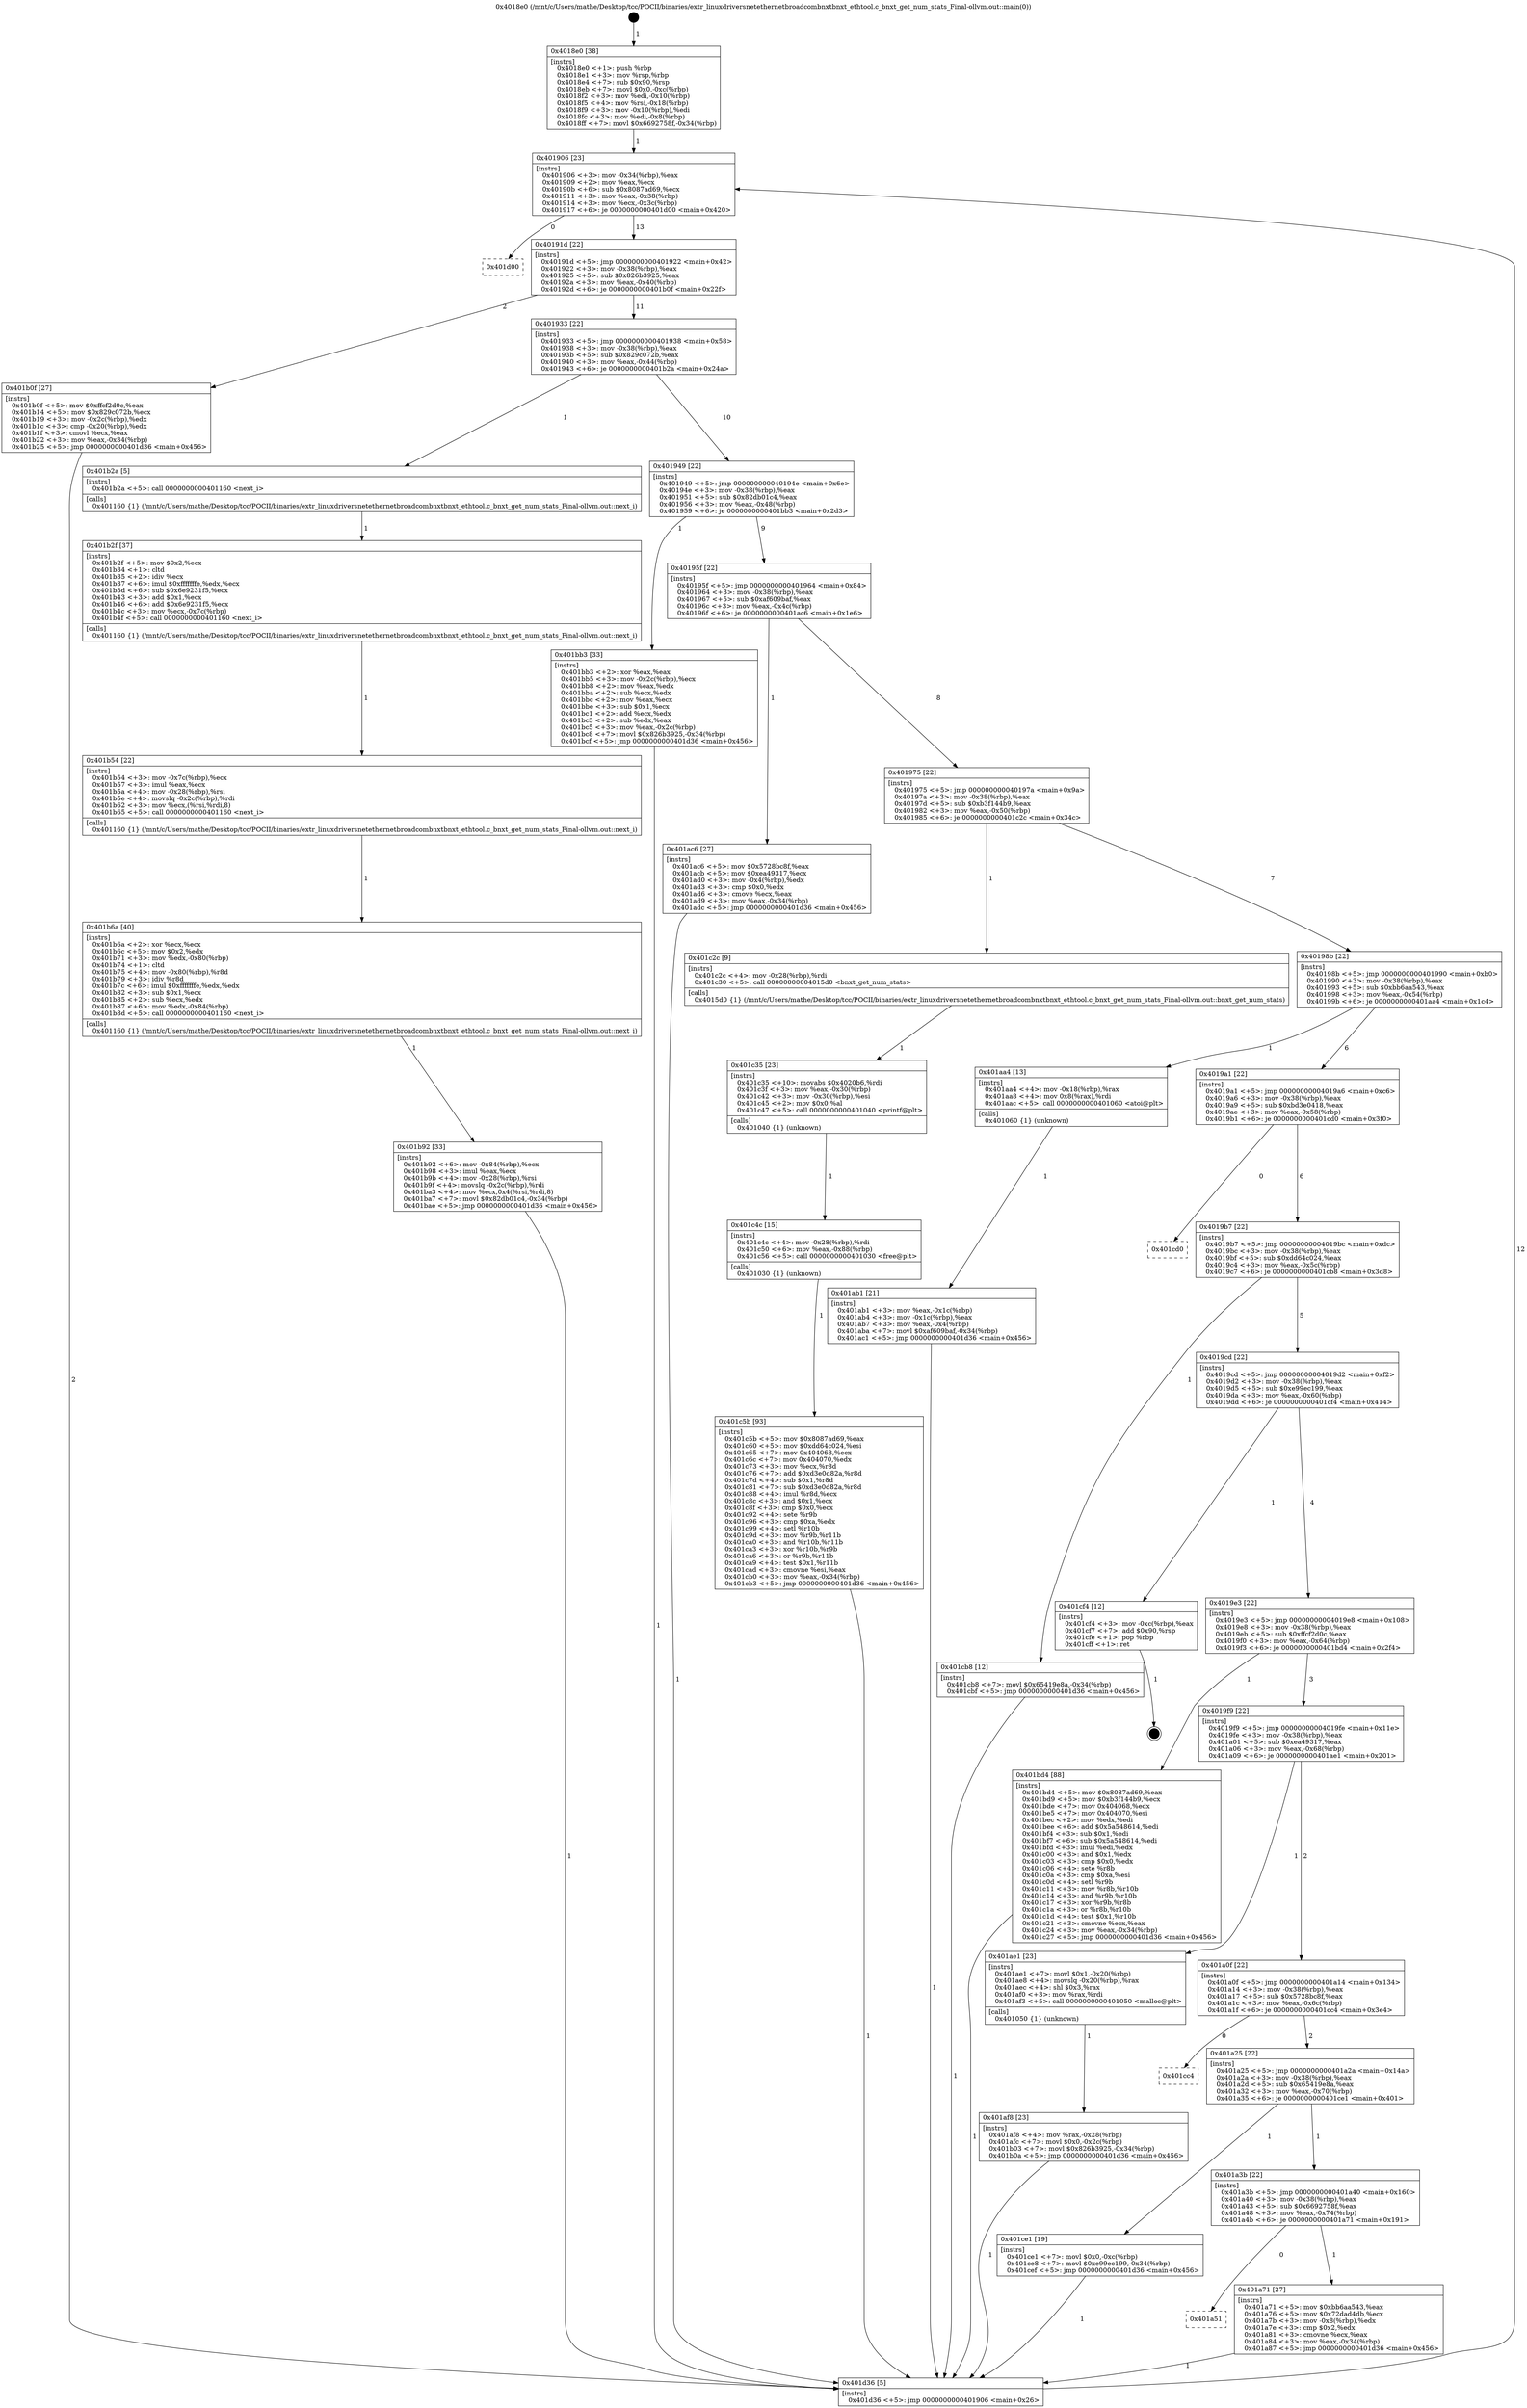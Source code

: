 digraph "0x4018e0" {
  label = "0x4018e0 (/mnt/c/Users/mathe/Desktop/tcc/POCII/binaries/extr_linuxdriversnetethernetbroadcombnxtbnxt_ethtool.c_bnxt_get_num_stats_Final-ollvm.out::main(0))"
  labelloc = "t"
  node[shape=record]

  Entry [label="",width=0.3,height=0.3,shape=circle,fillcolor=black,style=filled]
  "0x401906" [label="{
     0x401906 [23]\l
     | [instrs]\l
     &nbsp;&nbsp;0x401906 \<+3\>: mov -0x34(%rbp),%eax\l
     &nbsp;&nbsp;0x401909 \<+2\>: mov %eax,%ecx\l
     &nbsp;&nbsp;0x40190b \<+6\>: sub $0x8087ad69,%ecx\l
     &nbsp;&nbsp;0x401911 \<+3\>: mov %eax,-0x38(%rbp)\l
     &nbsp;&nbsp;0x401914 \<+3\>: mov %ecx,-0x3c(%rbp)\l
     &nbsp;&nbsp;0x401917 \<+6\>: je 0000000000401d00 \<main+0x420\>\l
  }"]
  "0x401d00" [label="{
     0x401d00\l
  }", style=dashed]
  "0x40191d" [label="{
     0x40191d [22]\l
     | [instrs]\l
     &nbsp;&nbsp;0x40191d \<+5\>: jmp 0000000000401922 \<main+0x42\>\l
     &nbsp;&nbsp;0x401922 \<+3\>: mov -0x38(%rbp),%eax\l
     &nbsp;&nbsp;0x401925 \<+5\>: sub $0x826b3925,%eax\l
     &nbsp;&nbsp;0x40192a \<+3\>: mov %eax,-0x40(%rbp)\l
     &nbsp;&nbsp;0x40192d \<+6\>: je 0000000000401b0f \<main+0x22f\>\l
  }"]
  Exit [label="",width=0.3,height=0.3,shape=circle,fillcolor=black,style=filled,peripheries=2]
  "0x401b0f" [label="{
     0x401b0f [27]\l
     | [instrs]\l
     &nbsp;&nbsp;0x401b0f \<+5\>: mov $0xffcf2d0c,%eax\l
     &nbsp;&nbsp;0x401b14 \<+5\>: mov $0x829c072b,%ecx\l
     &nbsp;&nbsp;0x401b19 \<+3\>: mov -0x2c(%rbp),%edx\l
     &nbsp;&nbsp;0x401b1c \<+3\>: cmp -0x20(%rbp),%edx\l
     &nbsp;&nbsp;0x401b1f \<+3\>: cmovl %ecx,%eax\l
     &nbsp;&nbsp;0x401b22 \<+3\>: mov %eax,-0x34(%rbp)\l
     &nbsp;&nbsp;0x401b25 \<+5\>: jmp 0000000000401d36 \<main+0x456\>\l
  }"]
  "0x401933" [label="{
     0x401933 [22]\l
     | [instrs]\l
     &nbsp;&nbsp;0x401933 \<+5\>: jmp 0000000000401938 \<main+0x58\>\l
     &nbsp;&nbsp;0x401938 \<+3\>: mov -0x38(%rbp),%eax\l
     &nbsp;&nbsp;0x40193b \<+5\>: sub $0x829c072b,%eax\l
     &nbsp;&nbsp;0x401940 \<+3\>: mov %eax,-0x44(%rbp)\l
     &nbsp;&nbsp;0x401943 \<+6\>: je 0000000000401b2a \<main+0x24a\>\l
  }"]
  "0x401c5b" [label="{
     0x401c5b [93]\l
     | [instrs]\l
     &nbsp;&nbsp;0x401c5b \<+5\>: mov $0x8087ad69,%eax\l
     &nbsp;&nbsp;0x401c60 \<+5\>: mov $0xdd64c024,%esi\l
     &nbsp;&nbsp;0x401c65 \<+7\>: mov 0x404068,%ecx\l
     &nbsp;&nbsp;0x401c6c \<+7\>: mov 0x404070,%edx\l
     &nbsp;&nbsp;0x401c73 \<+3\>: mov %ecx,%r8d\l
     &nbsp;&nbsp;0x401c76 \<+7\>: add $0xd3e0d82a,%r8d\l
     &nbsp;&nbsp;0x401c7d \<+4\>: sub $0x1,%r8d\l
     &nbsp;&nbsp;0x401c81 \<+7\>: sub $0xd3e0d82a,%r8d\l
     &nbsp;&nbsp;0x401c88 \<+4\>: imul %r8d,%ecx\l
     &nbsp;&nbsp;0x401c8c \<+3\>: and $0x1,%ecx\l
     &nbsp;&nbsp;0x401c8f \<+3\>: cmp $0x0,%ecx\l
     &nbsp;&nbsp;0x401c92 \<+4\>: sete %r9b\l
     &nbsp;&nbsp;0x401c96 \<+3\>: cmp $0xa,%edx\l
     &nbsp;&nbsp;0x401c99 \<+4\>: setl %r10b\l
     &nbsp;&nbsp;0x401c9d \<+3\>: mov %r9b,%r11b\l
     &nbsp;&nbsp;0x401ca0 \<+3\>: and %r10b,%r11b\l
     &nbsp;&nbsp;0x401ca3 \<+3\>: xor %r10b,%r9b\l
     &nbsp;&nbsp;0x401ca6 \<+3\>: or %r9b,%r11b\l
     &nbsp;&nbsp;0x401ca9 \<+4\>: test $0x1,%r11b\l
     &nbsp;&nbsp;0x401cad \<+3\>: cmovne %esi,%eax\l
     &nbsp;&nbsp;0x401cb0 \<+3\>: mov %eax,-0x34(%rbp)\l
     &nbsp;&nbsp;0x401cb3 \<+5\>: jmp 0000000000401d36 \<main+0x456\>\l
  }"]
  "0x401b2a" [label="{
     0x401b2a [5]\l
     | [instrs]\l
     &nbsp;&nbsp;0x401b2a \<+5\>: call 0000000000401160 \<next_i\>\l
     | [calls]\l
     &nbsp;&nbsp;0x401160 \{1\} (/mnt/c/Users/mathe/Desktop/tcc/POCII/binaries/extr_linuxdriversnetethernetbroadcombnxtbnxt_ethtool.c_bnxt_get_num_stats_Final-ollvm.out::next_i)\l
  }"]
  "0x401949" [label="{
     0x401949 [22]\l
     | [instrs]\l
     &nbsp;&nbsp;0x401949 \<+5\>: jmp 000000000040194e \<main+0x6e\>\l
     &nbsp;&nbsp;0x40194e \<+3\>: mov -0x38(%rbp),%eax\l
     &nbsp;&nbsp;0x401951 \<+5\>: sub $0x82db01c4,%eax\l
     &nbsp;&nbsp;0x401956 \<+3\>: mov %eax,-0x48(%rbp)\l
     &nbsp;&nbsp;0x401959 \<+6\>: je 0000000000401bb3 \<main+0x2d3\>\l
  }"]
  "0x401c4c" [label="{
     0x401c4c [15]\l
     | [instrs]\l
     &nbsp;&nbsp;0x401c4c \<+4\>: mov -0x28(%rbp),%rdi\l
     &nbsp;&nbsp;0x401c50 \<+6\>: mov %eax,-0x88(%rbp)\l
     &nbsp;&nbsp;0x401c56 \<+5\>: call 0000000000401030 \<free@plt\>\l
     | [calls]\l
     &nbsp;&nbsp;0x401030 \{1\} (unknown)\l
  }"]
  "0x401bb3" [label="{
     0x401bb3 [33]\l
     | [instrs]\l
     &nbsp;&nbsp;0x401bb3 \<+2\>: xor %eax,%eax\l
     &nbsp;&nbsp;0x401bb5 \<+3\>: mov -0x2c(%rbp),%ecx\l
     &nbsp;&nbsp;0x401bb8 \<+2\>: mov %eax,%edx\l
     &nbsp;&nbsp;0x401bba \<+2\>: sub %ecx,%edx\l
     &nbsp;&nbsp;0x401bbc \<+2\>: mov %eax,%ecx\l
     &nbsp;&nbsp;0x401bbe \<+3\>: sub $0x1,%ecx\l
     &nbsp;&nbsp;0x401bc1 \<+2\>: add %ecx,%edx\l
     &nbsp;&nbsp;0x401bc3 \<+2\>: sub %edx,%eax\l
     &nbsp;&nbsp;0x401bc5 \<+3\>: mov %eax,-0x2c(%rbp)\l
     &nbsp;&nbsp;0x401bc8 \<+7\>: movl $0x826b3925,-0x34(%rbp)\l
     &nbsp;&nbsp;0x401bcf \<+5\>: jmp 0000000000401d36 \<main+0x456\>\l
  }"]
  "0x40195f" [label="{
     0x40195f [22]\l
     | [instrs]\l
     &nbsp;&nbsp;0x40195f \<+5\>: jmp 0000000000401964 \<main+0x84\>\l
     &nbsp;&nbsp;0x401964 \<+3\>: mov -0x38(%rbp),%eax\l
     &nbsp;&nbsp;0x401967 \<+5\>: sub $0xaf609baf,%eax\l
     &nbsp;&nbsp;0x40196c \<+3\>: mov %eax,-0x4c(%rbp)\l
     &nbsp;&nbsp;0x40196f \<+6\>: je 0000000000401ac6 \<main+0x1e6\>\l
  }"]
  "0x401c35" [label="{
     0x401c35 [23]\l
     | [instrs]\l
     &nbsp;&nbsp;0x401c35 \<+10\>: movabs $0x4020b6,%rdi\l
     &nbsp;&nbsp;0x401c3f \<+3\>: mov %eax,-0x30(%rbp)\l
     &nbsp;&nbsp;0x401c42 \<+3\>: mov -0x30(%rbp),%esi\l
     &nbsp;&nbsp;0x401c45 \<+2\>: mov $0x0,%al\l
     &nbsp;&nbsp;0x401c47 \<+5\>: call 0000000000401040 \<printf@plt\>\l
     | [calls]\l
     &nbsp;&nbsp;0x401040 \{1\} (unknown)\l
  }"]
  "0x401ac6" [label="{
     0x401ac6 [27]\l
     | [instrs]\l
     &nbsp;&nbsp;0x401ac6 \<+5\>: mov $0x5728bc8f,%eax\l
     &nbsp;&nbsp;0x401acb \<+5\>: mov $0xea49317,%ecx\l
     &nbsp;&nbsp;0x401ad0 \<+3\>: mov -0x4(%rbp),%edx\l
     &nbsp;&nbsp;0x401ad3 \<+3\>: cmp $0x0,%edx\l
     &nbsp;&nbsp;0x401ad6 \<+3\>: cmove %ecx,%eax\l
     &nbsp;&nbsp;0x401ad9 \<+3\>: mov %eax,-0x34(%rbp)\l
     &nbsp;&nbsp;0x401adc \<+5\>: jmp 0000000000401d36 \<main+0x456\>\l
  }"]
  "0x401975" [label="{
     0x401975 [22]\l
     | [instrs]\l
     &nbsp;&nbsp;0x401975 \<+5\>: jmp 000000000040197a \<main+0x9a\>\l
     &nbsp;&nbsp;0x40197a \<+3\>: mov -0x38(%rbp),%eax\l
     &nbsp;&nbsp;0x40197d \<+5\>: sub $0xb3f144b9,%eax\l
     &nbsp;&nbsp;0x401982 \<+3\>: mov %eax,-0x50(%rbp)\l
     &nbsp;&nbsp;0x401985 \<+6\>: je 0000000000401c2c \<main+0x34c\>\l
  }"]
  "0x401b92" [label="{
     0x401b92 [33]\l
     | [instrs]\l
     &nbsp;&nbsp;0x401b92 \<+6\>: mov -0x84(%rbp),%ecx\l
     &nbsp;&nbsp;0x401b98 \<+3\>: imul %eax,%ecx\l
     &nbsp;&nbsp;0x401b9b \<+4\>: mov -0x28(%rbp),%rsi\l
     &nbsp;&nbsp;0x401b9f \<+4\>: movslq -0x2c(%rbp),%rdi\l
     &nbsp;&nbsp;0x401ba3 \<+4\>: mov %ecx,0x4(%rsi,%rdi,8)\l
     &nbsp;&nbsp;0x401ba7 \<+7\>: movl $0x82db01c4,-0x34(%rbp)\l
     &nbsp;&nbsp;0x401bae \<+5\>: jmp 0000000000401d36 \<main+0x456\>\l
  }"]
  "0x401c2c" [label="{
     0x401c2c [9]\l
     | [instrs]\l
     &nbsp;&nbsp;0x401c2c \<+4\>: mov -0x28(%rbp),%rdi\l
     &nbsp;&nbsp;0x401c30 \<+5\>: call 00000000004015d0 \<bnxt_get_num_stats\>\l
     | [calls]\l
     &nbsp;&nbsp;0x4015d0 \{1\} (/mnt/c/Users/mathe/Desktop/tcc/POCII/binaries/extr_linuxdriversnetethernetbroadcombnxtbnxt_ethtool.c_bnxt_get_num_stats_Final-ollvm.out::bnxt_get_num_stats)\l
  }"]
  "0x40198b" [label="{
     0x40198b [22]\l
     | [instrs]\l
     &nbsp;&nbsp;0x40198b \<+5\>: jmp 0000000000401990 \<main+0xb0\>\l
     &nbsp;&nbsp;0x401990 \<+3\>: mov -0x38(%rbp),%eax\l
     &nbsp;&nbsp;0x401993 \<+5\>: sub $0xbb6aa543,%eax\l
     &nbsp;&nbsp;0x401998 \<+3\>: mov %eax,-0x54(%rbp)\l
     &nbsp;&nbsp;0x40199b \<+6\>: je 0000000000401aa4 \<main+0x1c4\>\l
  }"]
  "0x401b6a" [label="{
     0x401b6a [40]\l
     | [instrs]\l
     &nbsp;&nbsp;0x401b6a \<+2\>: xor %ecx,%ecx\l
     &nbsp;&nbsp;0x401b6c \<+5\>: mov $0x2,%edx\l
     &nbsp;&nbsp;0x401b71 \<+3\>: mov %edx,-0x80(%rbp)\l
     &nbsp;&nbsp;0x401b74 \<+1\>: cltd\l
     &nbsp;&nbsp;0x401b75 \<+4\>: mov -0x80(%rbp),%r8d\l
     &nbsp;&nbsp;0x401b79 \<+3\>: idiv %r8d\l
     &nbsp;&nbsp;0x401b7c \<+6\>: imul $0xfffffffe,%edx,%edx\l
     &nbsp;&nbsp;0x401b82 \<+3\>: sub $0x1,%ecx\l
     &nbsp;&nbsp;0x401b85 \<+2\>: sub %ecx,%edx\l
     &nbsp;&nbsp;0x401b87 \<+6\>: mov %edx,-0x84(%rbp)\l
     &nbsp;&nbsp;0x401b8d \<+5\>: call 0000000000401160 \<next_i\>\l
     | [calls]\l
     &nbsp;&nbsp;0x401160 \{1\} (/mnt/c/Users/mathe/Desktop/tcc/POCII/binaries/extr_linuxdriversnetethernetbroadcombnxtbnxt_ethtool.c_bnxt_get_num_stats_Final-ollvm.out::next_i)\l
  }"]
  "0x401aa4" [label="{
     0x401aa4 [13]\l
     | [instrs]\l
     &nbsp;&nbsp;0x401aa4 \<+4\>: mov -0x18(%rbp),%rax\l
     &nbsp;&nbsp;0x401aa8 \<+4\>: mov 0x8(%rax),%rdi\l
     &nbsp;&nbsp;0x401aac \<+5\>: call 0000000000401060 \<atoi@plt\>\l
     | [calls]\l
     &nbsp;&nbsp;0x401060 \{1\} (unknown)\l
  }"]
  "0x4019a1" [label="{
     0x4019a1 [22]\l
     | [instrs]\l
     &nbsp;&nbsp;0x4019a1 \<+5\>: jmp 00000000004019a6 \<main+0xc6\>\l
     &nbsp;&nbsp;0x4019a6 \<+3\>: mov -0x38(%rbp),%eax\l
     &nbsp;&nbsp;0x4019a9 \<+5\>: sub $0xbd3e0418,%eax\l
     &nbsp;&nbsp;0x4019ae \<+3\>: mov %eax,-0x58(%rbp)\l
     &nbsp;&nbsp;0x4019b1 \<+6\>: je 0000000000401cd0 \<main+0x3f0\>\l
  }"]
  "0x401b54" [label="{
     0x401b54 [22]\l
     | [instrs]\l
     &nbsp;&nbsp;0x401b54 \<+3\>: mov -0x7c(%rbp),%ecx\l
     &nbsp;&nbsp;0x401b57 \<+3\>: imul %eax,%ecx\l
     &nbsp;&nbsp;0x401b5a \<+4\>: mov -0x28(%rbp),%rsi\l
     &nbsp;&nbsp;0x401b5e \<+4\>: movslq -0x2c(%rbp),%rdi\l
     &nbsp;&nbsp;0x401b62 \<+3\>: mov %ecx,(%rsi,%rdi,8)\l
     &nbsp;&nbsp;0x401b65 \<+5\>: call 0000000000401160 \<next_i\>\l
     | [calls]\l
     &nbsp;&nbsp;0x401160 \{1\} (/mnt/c/Users/mathe/Desktop/tcc/POCII/binaries/extr_linuxdriversnetethernetbroadcombnxtbnxt_ethtool.c_bnxt_get_num_stats_Final-ollvm.out::next_i)\l
  }"]
  "0x401cd0" [label="{
     0x401cd0\l
  }", style=dashed]
  "0x4019b7" [label="{
     0x4019b7 [22]\l
     | [instrs]\l
     &nbsp;&nbsp;0x4019b7 \<+5\>: jmp 00000000004019bc \<main+0xdc\>\l
     &nbsp;&nbsp;0x4019bc \<+3\>: mov -0x38(%rbp),%eax\l
     &nbsp;&nbsp;0x4019bf \<+5\>: sub $0xdd64c024,%eax\l
     &nbsp;&nbsp;0x4019c4 \<+3\>: mov %eax,-0x5c(%rbp)\l
     &nbsp;&nbsp;0x4019c7 \<+6\>: je 0000000000401cb8 \<main+0x3d8\>\l
  }"]
  "0x401b2f" [label="{
     0x401b2f [37]\l
     | [instrs]\l
     &nbsp;&nbsp;0x401b2f \<+5\>: mov $0x2,%ecx\l
     &nbsp;&nbsp;0x401b34 \<+1\>: cltd\l
     &nbsp;&nbsp;0x401b35 \<+2\>: idiv %ecx\l
     &nbsp;&nbsp;0x401b37 \<+6\>: imul $0xfffffffe,%edx,%ecx\l
     &nbsp;&nbsp;0x401b3d \<+6\>: sub $0x6e9231f5,%ecx\l
     &nbsp;&nbsp;0x401b43 \<+3\>: add $0x1,%ecx\l
     &nbsp;&nbsp;0x401b46 \<+6\>: add $0x6e9231f5,%ecx\l
     &nbsp;&nbsp;0x401b4c \<+3\>: mov %ecx,-0x7c(%rbp)\l
     &nbsp;&nbsp;0x401b4f \<+5\>: call 0000000000401160 \<next_i\>\l
     | [calls]\l
     &nbsp;&nbsp;0x401160 \{1\} (/mnt/c/Users/mathe/Desktop/tcc/POCII/binaries/extr_linuxdriversnetethernetbroadcombnxtbnxt_ethtool.c_bnxt_get_num_stats_Final-ollvm.out::next_i)\l
  }"]
  "0x401cb8" [label="{
     0x401cb8 [12]\l
     | [instrs]\l
     &nbsp;&nbsp;0x401cb8 \<+7\>: movl $0x65419e8a,-0x34(%rbp)\l
     &nbsp;&nbsp;0x401cbf \<+5\>: jmp 0000000000401d36 \<main+0x456\>\l
  }"]
  "0x4019cd" [label="{
     0x4019cd [22]\l
     | [instrs]\l
     &nbsp;&nbsp;0x4019cd \<+5\>: jmp 00000000004019d2 \<main+0xf2\>\l
     &nbsp;&nbsp;0x4019d2 \<+3\>: mov -0x38(%rbp),%eax\l
     &nbsp;&nbsp;0x4019d5 \<+5\>: sub $0xe99ec199,%eax\l
     &nbsp;&nbsp;0x4019da \<+3\>: mov %eax,-0x60(%rbp)\l
     &nbsp;&nbsp;0x4019dd \<+6\>: je 0000000000401cf4 \<main+0x414\>\l
  }"]
  "0x401af8" [label="{
     0x401af8 [23]\l
     | [instrs]\l
     &nbsp;&nbsp;0x401af8 \<+4\>: mov %rax,-0x28(%rbp)\l
     &nbsp;&nbsp;0x401afc \<+7\>: movl $0x0,-0x2c(%rbp)\l
     &nbsp;&nbsp;0x401b03 \<+7\>: movl $0x826b3925,-0x34(%rbp)\l
     &nbsp;&nbsp;0x401b0a \<+5\>: jmp 0000000000401d36 \<main+0x456\>\l
  }"]
  "0x401cf4" [label="{
     0x401cf4 [12]\l
     | [instrs]\l
     &nbsp;&nbsp;0x401cf4 \<+3\>: mov -0xc(%rbp),%eax\l
     &nbsp;&nbsp;0x401cf7 \<+7\>: add $0x90,%rsp\l
     &nbsp;&nbsp;0x401cfe \<+1\>: pop %rbp\l
     &nbsp;&nbsp;0x401cff \<+1\>: ret\l
  }"]
  "0x4019e3" [label="{
     0x4019e3 [22]\l
     | [instrs]\l
     &nbsp;&nbsp;0x4019e3 \<+5\>: jmp 00000000004019e8 \<main+0x108\>\l
     &nbsp;&nbsp;0x4019e8 \<+3\>: mov -0x38(%rbp),%eax\l
     &nbsp;&nbsp;0x4019eb \<+5\>: sub $0xffcf2d0c,%eax\l
     &nbsp;&nbsp;0x4019f0 \<+3\>: mov %eax,-0x64(%rbp)\l
     &nbsp;&nbsp;0x4019f3 \<+6\>: je 0000000000401bd4 \<main+0x2f4\>\l
  }"]
  "0x401ab1" [label="{
     0x401ab1 [21]\l
     | [instrs]\l
     &nbsp;&nbsp;0x401ab1 \<+3\>: mov %eax,-0x1c(%rbp)\l
     &nbsp;&nbsp;0x401ab4 \<+3\>: mov -0x1c(%rbp),%eax\l
     &nbsp;&nbsp;0x401ab7 \<+3\>: mov %eax,-0x4(%rbp)\l
     &nbsp;&nbsp;0x401aba \<+7\>: movl $0xaf609baf,-0x34(%rbp)\l
     &nbsp;&nbsp;0x401ac1 \<+5\>: jmp 0000000000401d36 \<main+0x456\>\l
  }"]
  "0x401bd4" [label="{
     0x401bd4 [88]\l
     | [instrs]\l
     &nbsp;&nbsp;0x401bd4 \<+5\>: mov $0x8087ad69,%eax\l
     &nbsp;&nbsp;0x401bd9 \<+5\>: mov $0xb3f144b9,%ecx\l
     &nbsp;&nbsp;0x401bde \<+7\>: mov 0x404068,%edx\l
     &nbsp;&nbsp;0x401be5 \<+7\>: mov 0x404070,%esi\l
     &nbsp;&nbsp;0x401bec \<+2\>: mov %edx,%edi\l
     &nbsp;&nbsp;0x401bee \<+6\>: add $0x5a548614,%edi\l
     &nbsp;&nbsp;0x401bf4 \<+3\>: sub $0x1,%edi\l
     &nbsp;&nbsp;0x401bf7 \<+6\>: sub $0x5a548614,%edi\l
     &nbsp;&nbsp;0x401bfd \<+3\>: imul %edi,%edx\l
     &nbsp;&nbsp;0x401c00 \<+3\>: and $0x1,%edx\l
     &nbsp;&nbsp;0x401c03 \<+3\>: cmp $0x0,%edx\l
     &nbsp;&nbsp;0x401c06 \<+4\>: sete %r8b\l
     &nbsp;&nbsp;0x401c0a \<+3\>: cmp $0xa,%esi\l
     &nbsp;&nbsp;0x401c0d \<+4\>: setl %r9b\l
     &nbsp;&nbsp;0x401c11 \<+3\>: mov %r8b,%r10b\l
     &nbsp;&nbsp;0x401c14 \<+3\>: and %r9b,%r10b\l
     &nbsp;&nbsp;0x401c17 \<+3\>: xor %r9b,%r8b\l
     &nbsp;&nbsp;0x401c1a \<+3\>: or %r8b,%r10b\l
     &nbsp;&nbsp;0x401c1d \<+4\>: test $0x1,%r10b\l
     &nbsp;&nbsp;0x401c21 \<+3\>: cmovne %ecx,%eax\l
     &nbsp;&nbsp;0x401c24 \<+3\>: mov %eax,-0x34(%rbp)\l
     &nbsp;&nbsp;0x401c27 \<+5\>: jmp 0000000000401d36 \<main+0x456\>\l
  }"]
  "0x4019f9" [label="{
     0x4019f9 [22]\l
     | [instrs]\l
     &nbsp;&nbsp;0x4019f9 \<+5\>: jmp 00000000004019fe \<main+0x11e\>\l
     &nbsp;&nbsp;0x4019fe \<+3\>: mov -0x38(%rbp),%eax\l
     &nbsp;&nbsp;0x401a01 \<+5\>: sub $0xea49317,%eax\l
     &nbsp;&nbsp;0x401a06 \<+3\>: mov %eax,-0x68(%rbp)\l
     &nbsp;&nbsp;0x401a09 \<+6\>: je 0000000000401ae1 \<main+0x201\>\l
  }"]
  "0x4018e0" [label="{
     0x4018e0 [38]\l
     | [instrs]\l
     &nbsp;&nbsp;0x4018e0 \<+1\>: push %rbp\l
     &nbsp;&nbsp;0x4018e1 \<+3\>: mov %rsp,%rbp\l
     &nbsp;&nbsp;0x4018e4 \<+7\>: sub $0x90,%rsp\l
     &nbsp;&nbsp;0x4018eb \<+7\>: movl $0x0,-0xc(%rbp)\l
     &nbsp;&nbsp;0x4018f2 \<+3\>: mov %edi,-0x10(%rbp)\l
     &nbsp;&nbsp;0x4018f5 \<+4\>: mov %rsi,-0x18(%rbp)\l
     &nbsp;&nbsp;0x4018f9 \<+3\>: mov -0x10(%rbp),%edi\l
     &nbsp;&nbsp;0x4018fc \<+3\>: mov %edi,-0x8(%rbp)\l
     &nbsp;&nbsp;0x4018ff \<+7\>: movl $0x6692758f,-0x34(%rbp)\l
  }"]
  "0x401ae1" [label="{
     0x401ae1 [23]\l
     | [instrs]\l
     &nbsp;&nbsp;0x401ae1 \<+7\>: movl $0x1,-0x20(%rbp)\l
     &nbsp;&nbsp;0x401ae8 \<+4\>: movslq -0x20(%rbp),%rax\l
     &nbsp;&nbsp;0x401aec \<+4\>: shl $0x3,%rax\l
     &nbsp;&nbsp;0x401af0 \<+3\>: mov %rax,%rdi\l
     &nbsp;&nbsp;0x401af3 \<+5\>: call 0000000000401050 \<malloc@plt\>\l
     | [calls]\l
     &nbsp;&nbsp;0x401050 \{1\} (unknown)\l
  }"]
  "0x401a0f" [label="{
     0x401a0f [22]\l
     | [instrs]\l
     &nbsp;&nbsp;0x401a0f \<+5\>: jmp 0000000000401a14 \<main+0x134\>\l
     &nbsp;&nbsp;0x401a14 \<+3\>: mov -0x38(%rbp),%eax\l
     &nbsp;&nbsp;0x401a17 \<+5\>: sub $0x5728bc8f,%eax\l
     &nbsp;&nbsp;0x401a1c \<+3\>: mov %eax,-0x6c(%rbp)\l
     &nbsp;&nbsp;0x401a1f \<+6\>: je 0000000000401cc4 \<main+0x3e4\>\l
  }"]
  "0x401d36" [label="{
     0x401d36 [5]\l
     | [instrs]\l
     &nbsp;&nbsp;0x401d36 \<+5\>: jmp 0000000000401906 \<main+0x26\>\l
  }"]
  "0x401cc4" [label="{
     0x401cc4\l
  }", style=dashed]
  "0x401a25" [label="{
     0x401a25 [22]\l
     | [instrs]\l
     &nbsp;&nbsp;0x401a25 \<+5\>: jmp 0000000000401a2a \<main+0x14a\>\l
     &nbsp;&nbsp;0x401a2a \<+3\>: mov -0x38(%rbp),%eax\l
     &nbsp;&nbsp;0x401a2d \<+5\>: sub $0x65419e8a,%eax\l
     &nbsp;&nbsp;0x401a32 \<+3\>: mov %eax,-0x70(%rbp)\l
     &nbsp;&nbsp;0x401a35 \<+6\>: je 0000000000401ce1 \<main+0x401\>\l
  }"]
  "0x401a51" [label="{
     0x401a51\l
  }", style=dashed]
  "0x401ce1" [label="{
     0x401ce1 [19]\l
     | [instrs]\l
     &nbsp;&nbsp;0x401ce1 \<+7\>: movl $0x0,-0xc(%rbp)\l
     &nbsp;&nbsp;0x401ce8 \<+7\>: movl $0xe99ec199,-0x34(%rbp)\l
     &nbsp;&nbsp;0x401cef \<+5\>: jmp 0000000000401d36 \<main+0x456\>\l
  }"]
  "0x401a3b" [label="{
     0x401a3b [22]\l
     | [instrs]\l
     &nbsp;&nbsp;0x401a3b \<+5\>: jmp 0000000000401a40 \<main+0x160\>\l
     &nbsp;&nbsp;0x401a40 \<+3\>: mov -0x38(%rbp),%eax\l
     &nbsp;&nbsp;0x401a43 \<+5\>: sub $0x6692758f,%eax\l
     &nbsp;&nbsp;0x401a48 \<+3\>: mov %eax,-0x74(%rbp)\l
     &nbsp;&nbsp;0x401a4b \<+6\>: je 0000000000401a71 \<main+0x191\>\l
  }"]
  "0x401a71" [label="{
     0x401a71 [27]\l
     | [instrs]\l
     &nbsp;&nbsp;0x401a71 \<+5\>: mov $0xbb6aa543,%eax\l
     &nbsp;&nbsp;0x401a76 \<+5\>: mov $0x72dad4db,%ecx\l
     &nbsp;&nbsp;0x401a7b \<+3\>: mov -0x8(%rbp),%edx\l
     &nbsp;&nbsp;0x401a7e \<+3\>: cmp $0x2,%edx\l
     &nbsp;&nbsp;0x401a81 \<+3\>: cmovne %ecx,%eax\l
     &nbsp;&nbsp;0x401a84 \<+3\>: mov %eax,-0x34(%rbp)\l
     &nbsp;&nbsp;0x401a87 \<+5\>: jmp 0000000000401d36 \<main+0x456\>\l
  }"]
  Entry -> "0x4018e0" [label=" 1"]
  "0x401906" -> "0x401d00" [label=" 0"]
  "0x401906" -> "0x40191d" [label=" 13"]
  "0x401cf4" -> Exit [label=" 1"]
  "0x40191d" -> "0x401b0f" [label=" 2"]
  "0x40191d" -> "0x401933" [label=" 11"]
  "0x401ce1" -> "0x401d36" [label=" 1"]
  "0x401933" -> "0x401b2a" [label=" 1"]
  "0x401933" -> "0x401949" [label=" 10"]
  "0x401cb8" -> "0x401d36" [label=" 1"]
  "0x401949" -> "0x401bb3" [label=" 1"]
  "0x401949" -> "0x40195f" [label=" 9"]
  "0x401c5b" -> "0x401d36" [label=" 1"]
  "0x40195f" -> "0x401ac6" [label=" 1"]
  "0x40195f" -> "0x401975" [label=" 8"]
  "0x401c4c" -> "0x401c5b" [label=" 1"]
  "0x401975" -> "0x401c2c" [label=" 1"]
  "0x401975" -> "0x40198b" [label=" 7"]
  "0x401c35" -> "0x401c4c" [label=" 1"]
  "0x40198b" -> "0x401aa4" [label=" 1"]
  "0x40198b" -> "0x4019a1" [label=" 6"]
  "0x401c2c" -> "0x401c35" [label=" 1"]
  "0x4019a1" -> "0x401cd0" [label=" 0"]
  "0x4019a1" -> "0x4019b7" [label=" 6"]
  "0x401bd4" -> "0x401d36" [label=" 1"]
  "0x4019b7" -> "0x401cb8" [label=" 1"]
  "0x4019b7" -> "0x4019cd" [label=" 5"]
  "0x401bb3" -> "0x401d36" [label=" 1"]
  "0x4019cd" -> "0x401cf4" [label=" 1"]
  "0x4019cd" -> "0x4019e3" [label=" 4"]
  "0x401b92" -> "0x401d36" [label=" 1"]
  "0x4019e3" -> "0x401bd4" [label=" 1"]
  "0x4019e3" -> "0x4019f9" [label=" 3"]
  "0x401b6a" -> "0x401b92" [label=" 1"]
  "0x4019f9" -> "0x401ae1" [label=" 1"]
  "0x4019f9" -> "0x401a0f" [label=" 2"]
  "0x401b54" -> "0x401b6a" [label=" 1"]
  "0x401a0f" -> "0x401cc4" [label=" 0"]
  "0x401a0f" -> "0x401a25" [label=" 2"]
  "0x401b2f" -> "0x401b54" [label=" 1"]
  "0x401a25" -> "0x401ce1" [label=" 1"]
  "0x401a25" -> "0x401a3b" [label=" 1"]
  "0x401b2a" -> "0x401b2f" [label=" 1"]
  "0x401a3b" -> "0x401a71" [label=" 1"]
  "0x401a3b" -> "0x401a51" [label=" 0"]
  "0x401a71" -> "0x401d36" [label=" 1"]
  "0x4018e0" -> "0x401906" [label=" 1"]
  "0x401d36" -> "0x401906" [label=" 12"]
  "0x401aa4" -> "0x401ab1" [label=" 1"]
  "0x401ab1" -> "0x401d36" [label=" 1"]
  "0x401ac6" -> "0x401d36" [label=" 1"]
  "0x401ae1" -> "0x401af8" [label=" 1"]
  "0x401af8" -> "0x401d36" [label=" 1"]
  "0x401b0f" -> "0x401d36" [label=" 2"]
}
